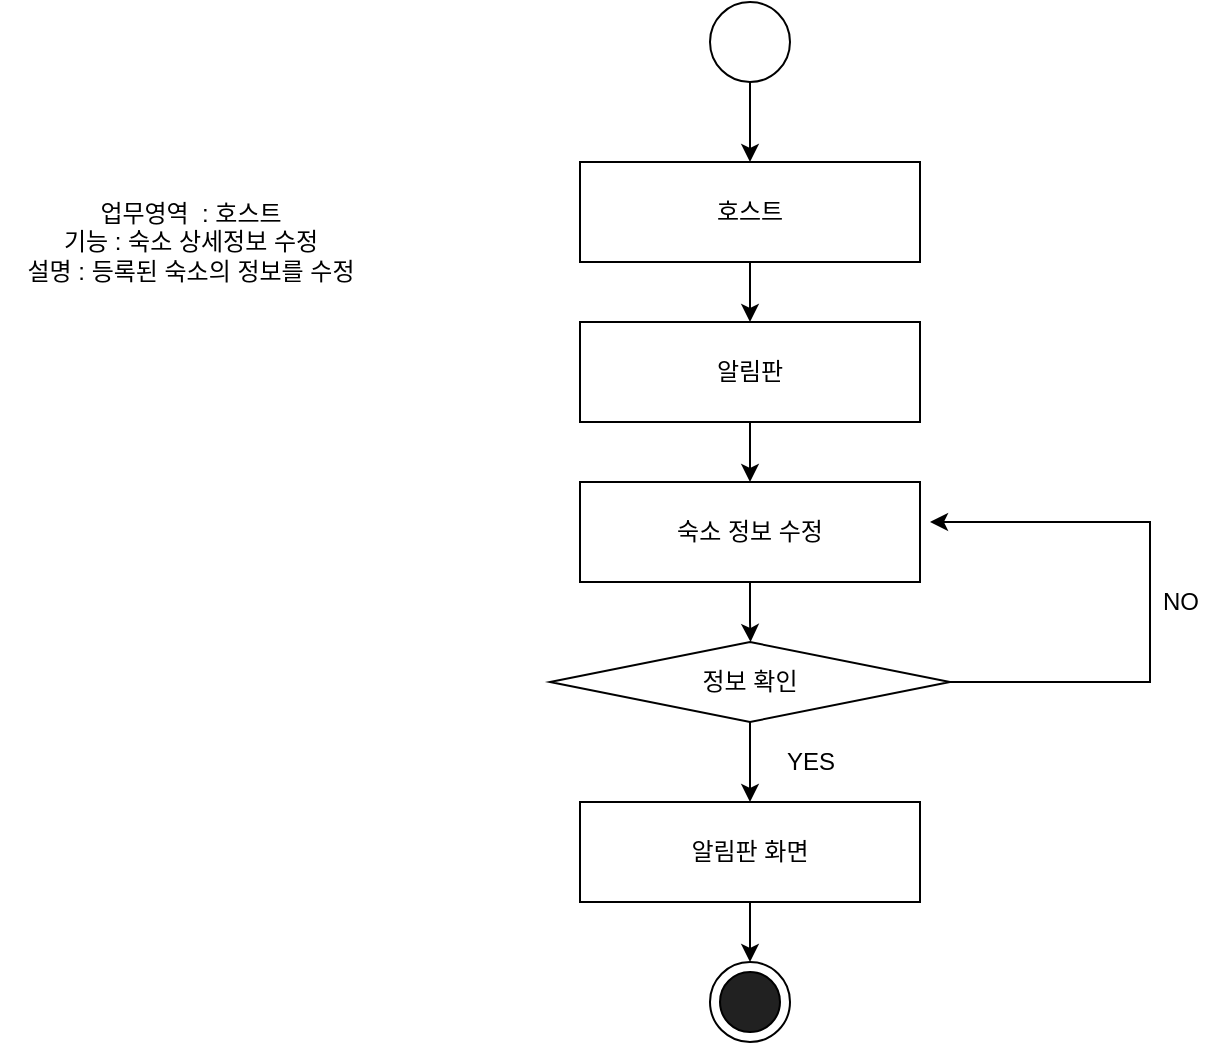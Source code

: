 <mxfile version="12.4.3" type="device" pages="1"><diagram id="Oa9L7knZ7J5j9yQcJq86" name="Page-1"><mxGraphModel dx="1102" dy="528" grid="1" gridSize="10" guides="1" tooltips="1" connect="1" arrows="1" fold="1" page="1" pageScale="1" pageWidth="827" pageHeight="1169" math="0" shadow="0"><root><mxCell id="0"/><mxCell id="1" parent="0"/><mxCell id="E6Z8HjIN5yPOnwhXo9if-9" value="" style="edgeStyle=orthogonalEdgeStyle;rounded=0;orthogonalLoop=1;jettySize=auto;html=1;" edge="1" parent="1" source="E6Z8HjIN5yPOnwhXo9if-1"><mxGeometry relative="1" as="geometry"><mxPoint x="440" y="100" as="targetPoint"/></mxGeometry></mxCell><mxCell id="E6Z8HjIN5yPOnwhXo9if-1" value="" style="ellipse;whiteSpace=wrap;html=1;aspect=fixed;" vertex="1" parent="1"><mxGeometry x="420" y="20" width="40" height="40" as="geometry"/></mxCell><mxCell id="E6Z8HjIN5yPOnwhXo9if-12" value="" style="edgeStyle=orthogonalEdgeStyle;rounded=0;orthogonalLoop=1;jettySize=auto;html=1;" edge="1" parent="1" source="E6Z8HjIN5yPOnwhXo9if-10" target="E6Z8HjIN5yPOnwhXo9if-11"><mxGeometry relative="1" as="geometry"/></mxCell><mxCell id="E6Z8HjIN5yPOnwhXo9if-10" value="호스트" style="rounded=0;whiteSpace=wrap;html=1;" vertex="1" parent="1"><mxGeometry x="355" y="100" width="170" height="50" as="geometry"/></mxCell><mxCell id="E6Z8HjIN5yPOnwhXo9if-14" value="" style="edgeStyle=orthogonalEdgeStyle;rounded=0;orthogonalLoop=1;jettySize=auto;html=1;" edge="1" parent="1" source="E6Z8HjIN5yPOnwhXo9if-11" target="E6Z8HjIN5yPOnwhXo9if-13"><mxGeometry relative="1" as="geometry"/></mxCell><mxCell id="E6Z8HjIN5yPOnwhXo9if-11" value="알림판" style="rounded=0;whiteSpace=wrap;html=1;" vertex="1" parent="1"><mxGeometry x="355" y="180" width="170" height="50" as="geometry"/></mxCell><mxCell id="E6Z8HjIN5yPOnwhXo9if-16" value="" style="edgeStyle=orthogonalEdgeStyle;rounded=0;orthogonalLoop=1;jettySize=auto;html=1;" edge="1" parent="1" source="E6Z8HjIN5yPOnwhXo9if-13"><mxGeometry relative="1" as="geometry"><mxPoint x="440.286" y="340" as="targetPoint"/></mxGeometry></mxCell><mxCell id="E6Z8HjIN5yPOnwhXo9if-13" value="숙소 정보 수정" style="rounded=0;whiteSpace=wrap;html=1;" vertex="1" parent="1"><mxGeometry x="355" y="260" width="170" height="50" as="geometry"/></mxCell><mxCell id="E6Z8HjIN5yPOnwhXo9if-19" value="" style="edgeStyle=orthogonalEdgeStyle;rounded=0;orthogonalLoop=1;jettySize=auto;html=1;" edge="1" parent="1" source="E6Z8HjIN5yPOnwhXo9if-17"><mxGeometry relative="1" as="geometry"><mxPoint x="440" y="420" as="targetPoint"/></mxGeometry></mxCell><mxCell id="E6Z8HjIN5yPOnwhXo9if-26" value="" style="edgeStyle=orthogonalEdgeStyle;rounded=0;orthogonalLoop=1;jettySize=auto;html=1;" edge="1" parent="1" source="E6Z8HjIN5yPOnwhXo9if-17"><mxGeometry relative="1" as="geometry"><mxPoint x="530" y="280" as="targetPoint"/><Array as="points"><mxPoint x="640" y="360"/><mxPoint x="640" y="280"/></Array></mxGeometry></mxCell><mxCell id="E6Z8HjIN5yPOnwhXo9if-17" value="정보 확인" style="rhombus;whiteSpace=wrap;html=1;" vertex="1" parent="1"><mxGeometry x="340" y="340" width="200" height="40" as="geometry"/></mxCell><mxCell id="E6Z8HjIN5yPOnwhXo9if-30" value="" style="edgeStyle=orthogonalEdgeStyle;rounded=0;orthogonalLoop=1;jettySize=auto;html=1;" edge="1" parent="1" source="E6Z8HjIN5yPOnwhXo9if-21"><mxGeometry relative="1" as="geometry"><mxPoint x="440" y="500" as="targetPoint"/></mxGeometry></mxCell><mxCell id="E6Z8HjIN5yPOnwhXo9if-21" value="알림판 화면" style="rounded=0;whiteSpace=wrap;html=1;" vertex="1" parent="1"><mxGeometry x="355" y="420" width="170" height="50" as="geometry"/></mxCell><mxCell id="E6Z8HjIN5yPOnwhXo9if-27" value="YES" style="text;html=1;align=center;verticalAlign=middle;resizable=0;points=[];;autosize=1;" vertex="1" parent="1"><mxGeometry x="450" y="390" width="40" height="20" as="geometry"/></mxCell><mxCell id="E6Z8HjIN5yPOnwhXo9if-28" value="NO" style="text;html=1;align=center;verticalAlign=middle;resizable=0;points=[];;autosize=1;" vertex="1" parent="1"><mxGeometry x="640" y="310" width="30" height="20" as="geometry"/></mxCell><mxCell id="E6Z8HjIN5yPOnwhXo9if-31" value="" style="ellipse;whiteSpace=wrap;html=1;aspect=fixed;" vertex="1" parent="1"><mxGeometry x="420" y="500" width="40" height="40" as="geometry"/></mxCell><mxCell id="E6Z8HjIN5yPOnwhXo9if-33" value="" style="ellipse;whiteSpace=wrap;html=1;aspect=fixed;fillColor=#212121;" vertex="1" parent="1"><mxGeometry x="425" y="505" width="30" height="30" as="geometry"/></mxCell><mxCell id="E6Z8HjIN5yPOnwhXo9if-38" value="&lt;div&gt;업무영역&amp;nbsp; : 호스트&lt;/div&gt;&lt;div&gt;기능 : 숙소 상세정보 수정&lt;/div&gt;&lt;div&gt;설명 : 등록된 숙소의 정보를 수정&lt;/div&gt;" style="text;html=1;align=center;verticalAlign=middle;resizable=0;points=[];;autosize=1;" vertex="1" parent="1"><mxGeometry x="65" y="115" width="190" height="50" as="geometry"/></mxCell></root></mxGraphModel></diagram></mxfile>